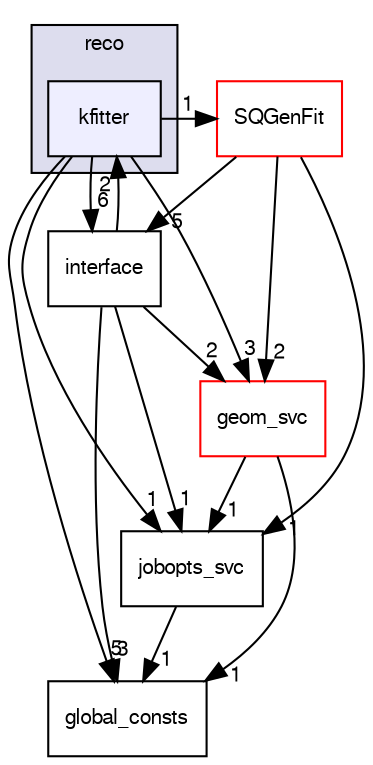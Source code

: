 digraph "/dev/shm/kenichi/update-e1039-doc/e1039-core/packages/reco/kfitter" {
  bgcolor=transparent;
  compound=true
  node [ fontsize="10", fontname="FreeSans"];
  edge [ labelfontsize="10", labelfontname="FreeSans"];
  subgraph clusterdir_2fc89f0a6e4d1b1c08f5a2b3f2469cd0 {
    graph [ bgcolor="#ddddee", pencolor="black", label="reco" fontname="FreeSans", fontsize="10", URL="dir_2fc89f0a6e4d1b1c08f5a2b3f2469cd0.html"]
  dir_cf696cc37935cb268c4d3f595d3ce288 [shape=box, label="kfitter", style="filled", fillcolor="#eeeeff", pencolor="black", URL="dir_cf696cc37935cb268c4d3f595d3ce288.html"];
  }
  dir_5fde958d0efff8f0c14671d1322e68e9 [shape=box label="geom_svc" color="red" URL="dir_5fde958d0efff8f0c14671d1322e68e9.html"];
  dir_bfbda1860e73dbb398db847b971277c1 [shape=box label="SQGenFit" color="red" URL="dir_bfbda1860e73dbb398db847b971277c1.html"];
  dir_fa15fa1979a2f587dfa447baa637660a [shape=box label="jobopts_svc" URL="dir_fa15fa1979a2f587dfa447baa637660a.html"];
  dir_db0f62da9640c3e2ac69534d9d31ddb5 [shape=box label="global_consts" URL="dir_db0f62da9640c3e2ac69534d9d31ddb5.html"];
  dir_d5900b3bfb54265301ec879c265f94a7 [shape=box label="interface" URL="dir_d5900b3bfb54265301ec879c265f94a7.html"];
  dir_5fde958d0efff8f0c14671d1322e68e9->dir_fa15fa1979a2f587dfa447baa637660a [headlabel="1", labeldistance=1.5 headhref="dir_000056_000060.html"];
  dir_5fde958d0efff8f0c14671d1322e68e9->dir_db0f62da9640c3e2ac69534d9d31ddb5 [headlabel="1", labeldistance=1.5 headhref="dir_000056_000058.html"];
  dir_bfbda1860e73dbb398db847b971277c1->dir_5fde958d0efff8f0c14671d1322e68e9 [headlabel="2", labeldistance=1.5 headhref="dir_000069_000056.html"];
  dir_bfbda1860e73dbb398db847b971277c1->dir_fa15fa1979a2f587dfa447baa637660a [headlabel="1", labeldistance=1.5 headhref="dir_000069_000060.html"];
  dir_bfbda1860e73dbb398db847b971277c1->dir_d5900b3bfb54265301ec879c265f94a7 [headlabel="5", labeldistance=1.5 headhref="dir_000069_000065.html"];
  dir_fa15fa1979a2f587dfa447baa637660a->dir_db0f62da9640c3e2ac69534d9d31ddb5 [headlabel="1", labeldistance=1.5 headhref="dir_000060_000058.html"];
  dir_cf696cc37935cb268c4d3f595d3ce288->dir_5fde958d0efff8f0c14671d1322e68e9 [headlabel="3", labeldistance=1.5 headhref="dir_000066_000056.html"];
  dir_cf696cc37935cb268c4d3f595d3ce288->dir_bfbda1860e73dbb398db847b971277c1 [headlabel="1", labeldistance=1.5 headhref="dir_000066_000069.html"];
  dir_cf696cc37935cb268c4d3f595d3ce288->dir_fa15fa1979a2f587dfa447baa637660a [headlabel="1", labeldistance=1.5 headhref="dir_000066_000060.html"];
  dir_cf696cc37935cb268c4d3f595d3ce288->dir_db0f62da9640c3e2ac69534d9d31ddb5 [headlabel="5", labeldistance=1.5 headhref="dir_000066_000058.html"];
  dir_cf696cc37935cb268c4d3f595d3ce288->dir_d5900b3bfb54265301ec879c265f94a7 [headlabel="6", labeldistance=1.5 headhref="dir_000066_000065.html"];
  dir_d5900b3bfb54265301ec879c265f94a7->dir_5fde958d0efff8f0c14671d1322e68e9 [headlabel="2", labeldistance=1.5 headhref="dir_000065_000056.html"];
  dir_d5900b3bfb54265301ec879c265f94a7->dir_fa15fa1979a2f587dfa447baa637660a [headlabel="1", labeldistance=1.5 headhref="dir_000065_000060.html"];
  dir_d5900b3bfb54265301ec879c265f94a7->dir_db0f62da9640c3e2ac69534d9d31ddb5 [headlabel="3", labeldistance=1.5 headhref="dir_000065_000058.html"];
  dir_d5900b3bfb54265301ec879c265f94a7->dir_cf696cc37935cb268c4d3f595d3ce288 [headlabel="2", labeldistance=1.5 headhref="dir_000065_000066.html"];
}
